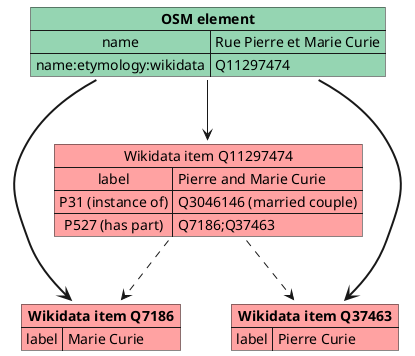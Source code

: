 @startuml part_of

map "**Wikidata item Q7186**" as wikia #ffa2a2 {
  label => Marie Curie
}
map "**Wikidata item Q37463**" as wikib #ffa2a2 {
  label => Pierre Curie
}
map "Wikidata item Q11297474" as wikic #ffa2a2 {
  label => Pierre and Marie Curie
  P31 (instance of) => Q3046146 (married couple)
  P527 (has part) => Q7186;Q37463
}

map "**OSM element**" as osmg #95d5b2 {
  name => Rue Pierre et Marie Curie
  name:etymology:wikidata => Q11297474
}

osmg -[bold]-> wikia
osmg -[bold]-> wikib
osmg --> wikic

wikic ..> wikia
wikic ..> wikib

@enduml